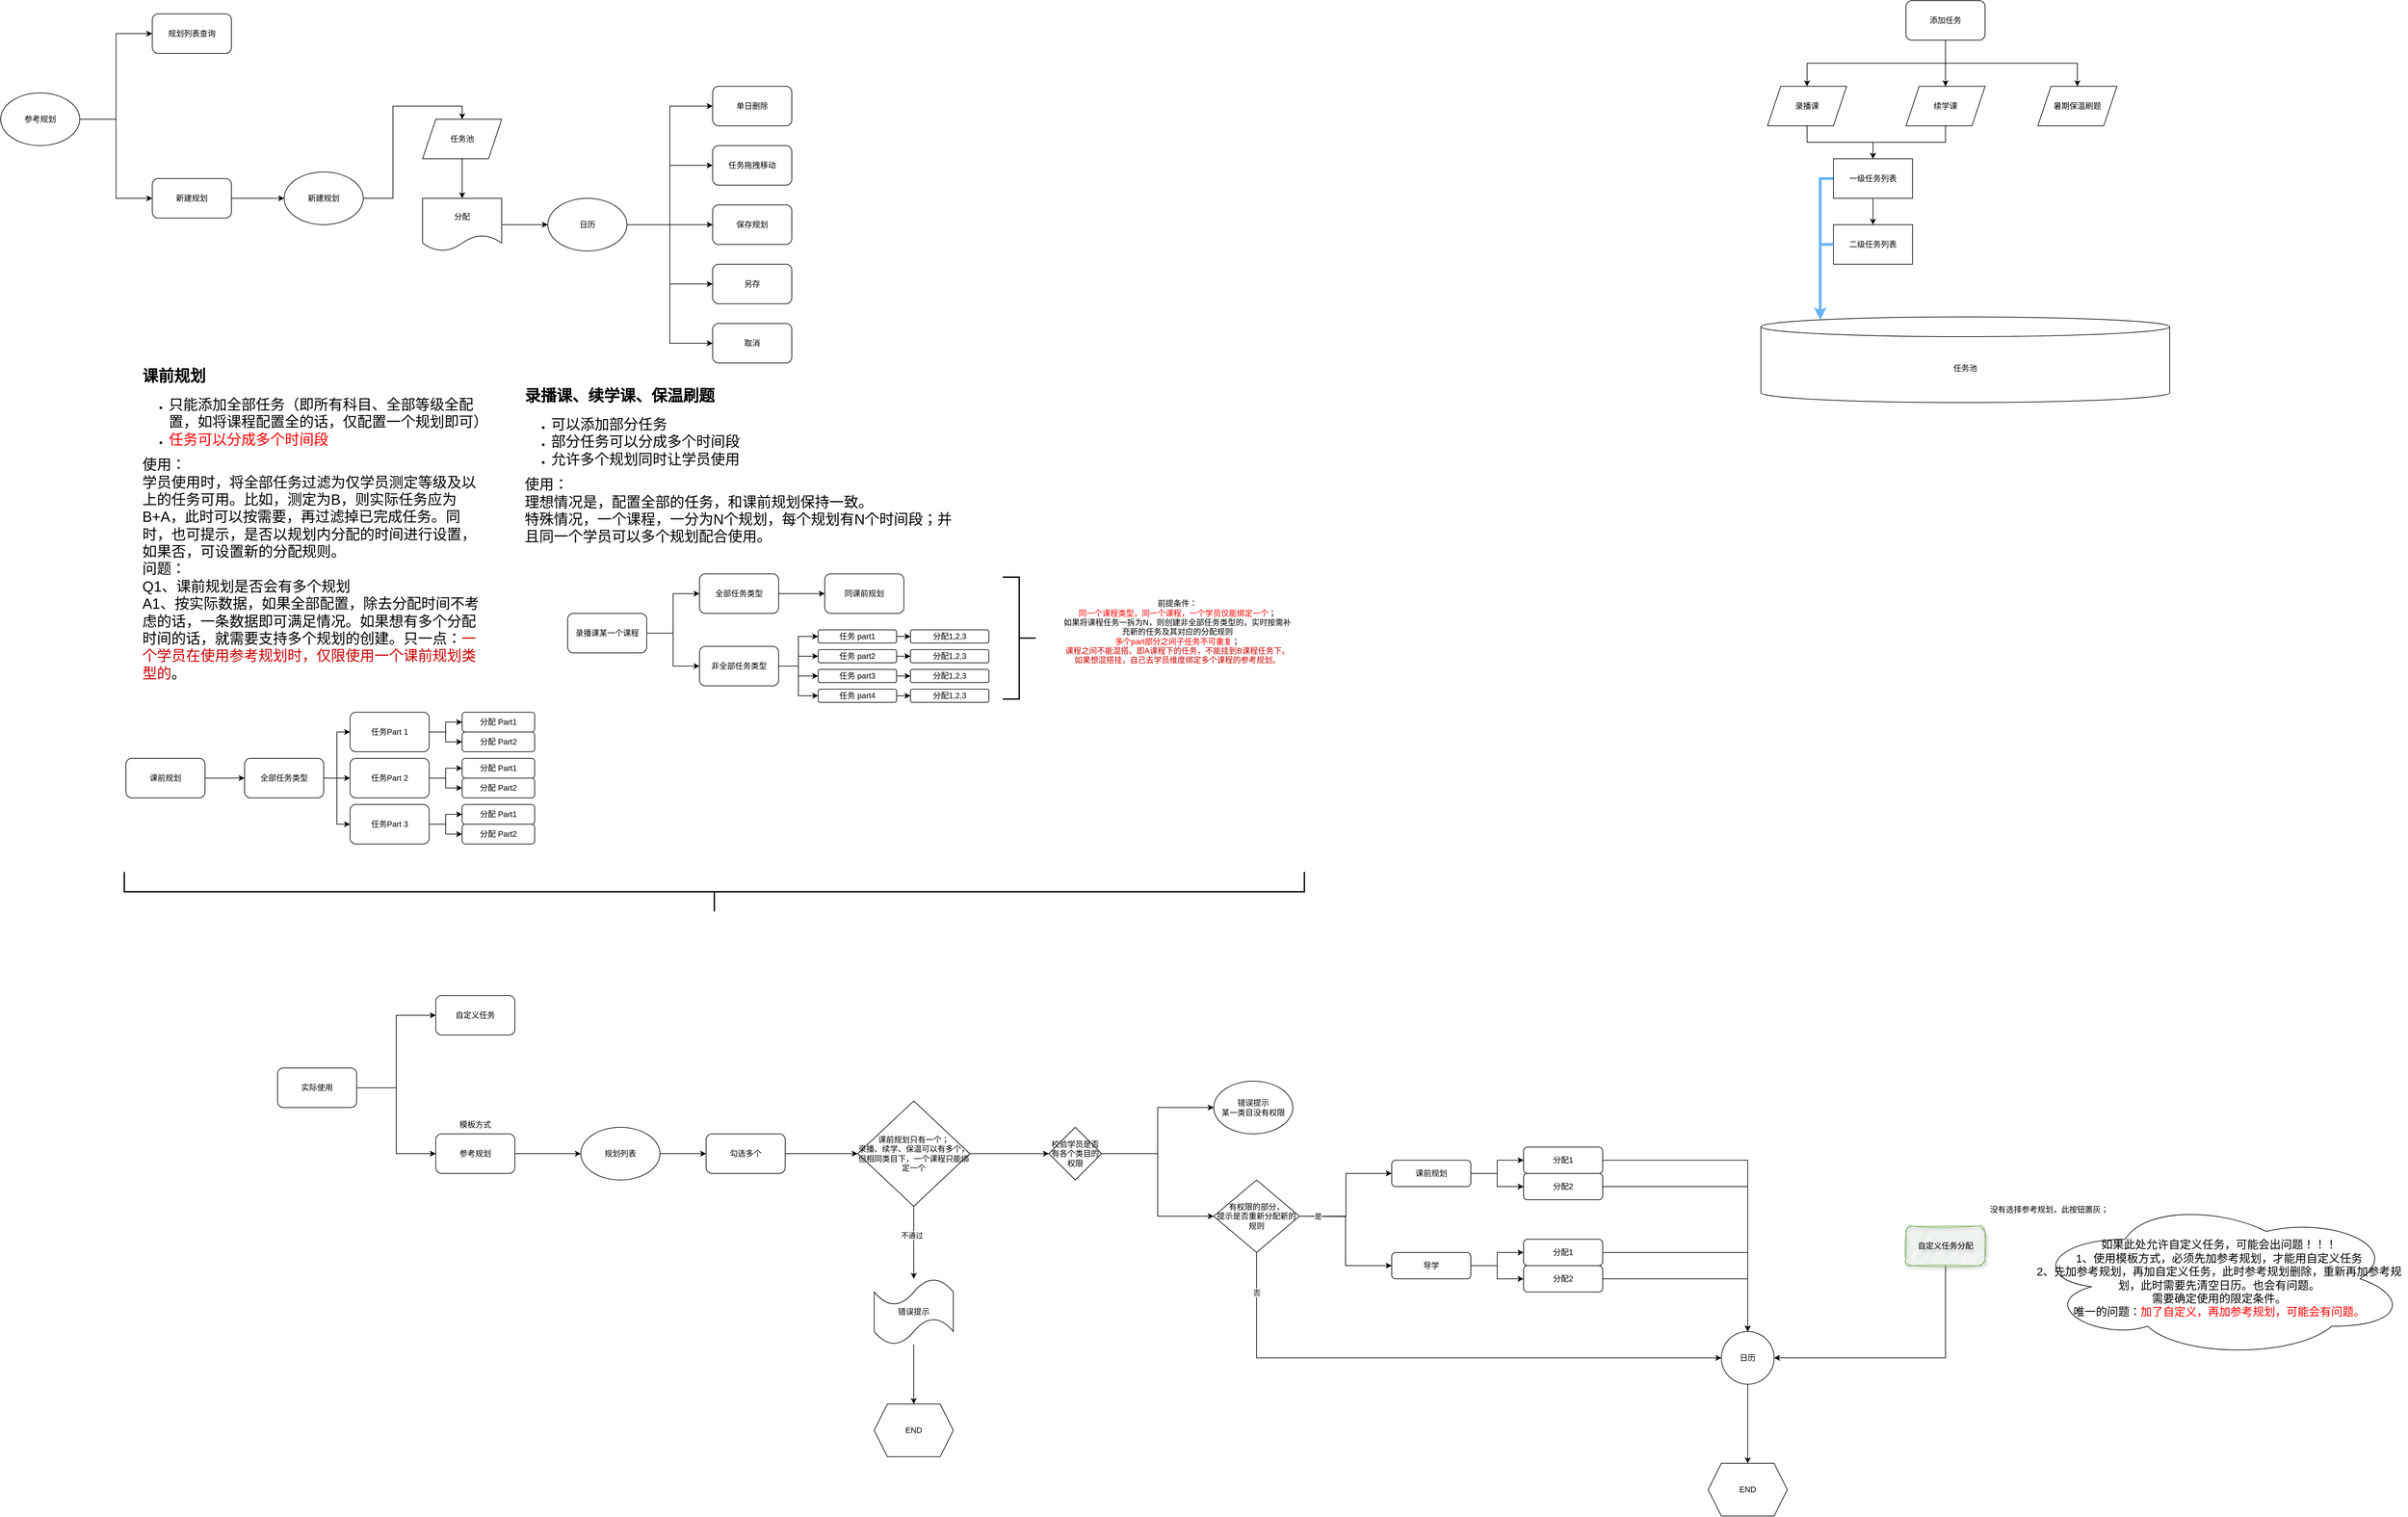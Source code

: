 <mxfile version="24.0.4" type="github">
  <diagram name="第 1 页" id="9BZdloZdPXbtKQPZ9AlU">
    <mxGraphModel dx="2261" dy="677" grid="1" gridSize="10" guides="1" tooltips="1" connect="1" arrows="1" fold="1" page="1" pageScale="1" pageWidth="827" pageHeight="1169" math="0" shadow="0">
      <root>
        <mxCell id="0" />
        <mxCell id="1" parent="0" />
        <mxCell id="iIJYMMnLSl6CzRDzTWIC-24" style="edgeStyle=orthogonalEdgeStyle;rounded=0;orthogonalLoop=1;jettySize=auto;html=1;exitX=1;exitY=0.5;exitDx=0;exitDy=0;entryX=0;entryY=0.5;entryDx=0;entryDy=0;" parent="1" source="iIJYMMnLSl6CzRDzTWIC-2" target="iIJYMMnLSl6CzRDzTWIC-3" edge="1">
          <mxGeometry relative="1" as="geometry" />
        </mxCell>
        <mxCell id="iIJYMMnLSl6CzRDzTWIC-25" style="edgeStyle=orthogonalEdgeStyle;rounded=0;orthogonalLoop=1;jettySize=auto;html=1;exitX=1;exitY=0.5;exitDx=0;exitDy=0;entryX=0;entryY=0.5;entryDx=0;entryDy=0;" parent="1" source="iIJYMMnLSl6CzRDzTWIC-2" target="iIJYMMnLSl6CzRDzTWIC-4" edge="1">
          <mxGeometry relative="1" as="geometry" />
        </mxCell>
        <mxCell id="iIJYMMnLSl6CzRDzTWIC-2" value="参考规划" style="ellipse;whiteSpace=wrap;html=1;" parent="1" vertex="1">
          <mxGeometry x="-100" y="530" width="120" height="80" as="geometry" />
        </mxCell>
        <mxCell id="iIJYMMnLSl6CzRDzTWIC-3" value="规划列表查询" style="rounded=1;whiteSpace=wrap;html=1;" parent="1" vertex="1">
          <mxGeometry x="130" y="410" width="120" height="60" as="geometry" />
        </mxCell>
        <mxCell id="iIJYMMnLSl6CzRDzTWIC-6" style="edgeStyle=orthogonalEdgeStyle;rounded=0;orthogonalLoop=1;jettySize=auto;html=1;exitX=1;exitY=0.5;exitDx=0;exitDy=0;" parent="1" source="iIJYMMnLSl6CzRDzTWIC-4" target="iIJYMMnLSl6CzRDzTWIC-5" edge="1">
          <mxGeometry relative="1" as="geometry" />
        </mxCell>
        <mxCell id="iIJYMMnLSl6CzRDzTWIC-4" value="新建规划" style="rounded=1;whiteSpace=wrap;html=1;" parent="1" vertex="1">
          <mxGeometry x="130" y="660" width="120" height="60" as="geometry" />
        </mxCell>
        <mxCell id="iIJYMMnLSl6CzRDzTWIC-10" style="edgeStyle=orthogonalEdgeStyle;rounded=0;orthogonalLoop=1;jettySize=auto;html=1;exitX=1;exitY=0.5;exitDx=0;exitDy=0;entryX=0.5;entryY=0;entryDx=0;entryDy=0;" parent="1" source="iIJYMMnLSl6CzRDzTWIC-5" target="iIJYMMnLSl6CzRDzTWIC-8" edge="1">
          <mxGeometry relative="1" as="geometry" />
        </mxCell>
        <mxCell id="iIJYMMnLSl6CzRDzTWIC-5" value="新建规划" style="ellipse;whiteSpace=wrap;html=1;" parent="1" vertex="1">
          <mxGeometry x="330" y="650" width="120" height="80" as="geometry" />
        </mxCell>
        <mxCell id="iIJYMMnLSl6CzRDzTWIC-11" style="edgeStyle=orthogonalEdgeStyle;rounded=0;orthogonalLoop=1;jettySize=auto;html=1;exitX=0.5;exitY=1;exitDx=0;exitDy=0;entryX=0.5;entryY=0;entryDx=0;entryDy=0;" parent="1" source="iIJYMMnLSl6CzRDzTWIC-8" target="iIJYMMnLSl6CzRDzTWIC-9" edge="1">
          <mxGeometry relative="1" as="geometry" />
        </mxCell>
        <mxCell id="iIJYMMnLSl6CzRDzTWIC-8" value="任务池" style="shape=parallelogram;perimeter=parallelogramPerimeter;whiteSpace=wrap;html=1;fixedSize=1;" parent="1" vertex="1">
          <mxGeometry x="540" y="570" width="120" height="60" as="geometry" />
        </mxCell>
        <mxCell id="iIJYMMnLSl6CzRDzTWIC-13" style="edgeStyle=orthogonalEdgeStyle;rounded=0;orthogonalLoop=1;jettySize=auto;html=1;exitX=1;exitY=0.5;exitDx=0;exitDy=0;entryX=0;entryY=0.5;entryDx=0;entryDy=0;" parent="1" source="iIJYMMnLSl6CzRDzTWIC-9" target="iIJYMMnLSl6CzRDzTWIC-12" edge="1">
          <mxGeometry relative="1" as="geometry" />
        </mxCell>
        <mxCell id="iIJYMMnLSl6CzRDzTWIC-9" value="分配" style="shape=document;whiteSpace=wrap;html=1;boundedLbl=1;" parent="1" vertex="1">
          <mxGeometry x="540" y="690" width="120" height="80" as="geometry" />
        </mxCell>
        <mxCell id="iIJYMMnLSl6CzRDzTWIC-16" style="edgeStyle=orthogonalEdgeStyle;rounded=0;orthogonalLoop=1;jettySize=auto;html=1;exitX=1;exitY=0.5;exitDx=0;exitDy=0;entryX=0;entryY=0.5;entryDx=0;entryDy=0;" parent="1" source="iIJYMMnLSl6CzRDzTWIC-12" target="iIJYMMnLSl6CzRDzTWIC-14" edge="1">
          <mxGeometry relative="1" as="geometry" />
        </mxCell>
        <mxCell id="iIJYMMnLSl6CzRDzTWIC-17" style="edgeStyle=orthogonalEdgeStyle;rounded=0;orthogonalLoop=1;jettySize=auto;html=1;exitX=1;exitY=0.5;exitDx=0;exitDy=0;entryX=0;entryY=0.5;entryDx=0;entryDy=0;" parent="1" source="iIJYMMnLSl6CzRDzTWIC-12" target="iIJYMMnLSl6CzRDzTWIC-15" edge="1">
          <mxGeometry relative="1" as="geometry" />
        </mxCell>
        <mxCell id="iIJYMMnLSl6CzRDzTWIC-21" style="edgeStyle=orthogonalEdgeStyle;rounded=0;orthogonalLoop=1;jettySize=auto;html=1;exitX=1;exitY=0.5;exitDx=0;exitDy=0;entryX=0;entryY=0.5;entryDx=0;entryDy=0;" parent="1" source="iIJYMMnLSl6CzRDzTWIC-12" target="iIJYMMnLSl6CzRDzTWIC-18" edge="1">
          <mxGeometry relative="1" as="geometry" />
        </mxCell>
        <mxCell id="iIJYMMnLSl6CzRDzTWIC-22" style="edgeStyle=orthogonalEdgeStyle;rounded=0;orthogonalLoop=1;jettySize=auto;html=1;exitX=1;exitY=0.5;exitDx=0;exitDy=0;entryX=0;entryY=0.5;entryDx=0;entryDy=0;" parent="1" source="iIJYMMnLSl6CzRDzTWIC-12" target="iIJYMMnLSl6CzRDzTWIC-19" edge="1">
          <mxGeometry relative="1" as="geometry" />
        </mxCell>
        <mxCell id="iIJYMMnLSl6CzRDzTWIC-23" style="edgeStyle=orthogonalEdgeStyle;rounded=0;orthogonalLoop=1;jettySize=auto;html=1;exitX=1;exitY=0.5;exitDx=0;exitDy=0;entryX=0;entryY=0.5;entryDx=0;entryDy=0;" parent="1" source="iIJYMMnLSl6CzRDzTWIC-12" target="iIJYMMnLSl6CzRDzTWIC-20" edge="1">
          <mxGeometry relative="1" as="geometry" />
        </mxCell>
        <mxCell id="iIJYMMnLSl6CzRDzTWIC-12" value="日历" style="ellipse;whiteSpace=wrap;html=1;" parent="1" vertex="1">
          <mxGeometry x="730" y="690" width="120" height="80" as="geometry" />
        </mxCell>
        <mxCell id="iIJYMMnLSl6CzRDzTWIC-14" value="单日删除" style="rounded=1;whiteSpace=wrap;html=1;" parent="1" vertex="1">
          <mxGeometry x="980" y="520" width="120" height="60" as="geometry" />
        </mxCell>
        <mxCell id="iIJYMMnLSl6CzRDzTWIC-15" value="任务拖拽移动" style="rounded=1;whiteSpace=wrap;html=1;" parent="1" vertex="1">
          <mxGeometry x="980" y="610" width="120" height="60" as="geometry" />
        </mxCell>
        <mxCell id="iIJYMMnLSl6CzRDzTWIC-18" value="保存规划" style="rounded=1;whiteSpace=wrap;html=1;" parent="1" vertex="1">
          <mxGeometry x="980" y="700" width="120" height="60" as="geometry" />
        </mxCell>
        <mxCell id="iIJYMMnLSl6CzRDzTWIC-19" value="另存" style="rounded=1;whiteSpace=wrap;html=1;" parent="1" vertex="1">
          <mxGeometry x="980" y="790" width="120" height="60" as="geometry" />
        </mxCell>
        <mxCell id="iIJYMMnLSl6CzRDzTWIC-20" value="取消" style="rounded=1;whiteSpace=wrap;html=1;" parent="1" vertex="1">
          <mxGeometry x="980" y="880" width="120" height="60" as="geometry" />
        </mxCell>
        <mxCell id="iIJYMMnLSl6CzRDzTWIC-28" value="&lt;h1&gt;课前规划&lt;/h1&gt;&lt;ul&gt;&lt;li&gt;&lt;span style=&quot;font-size: 22px; background-color: initial;&quot;&gt;只能添加全部任务（即所有科目、全部等级全配置，如将课程配置全的话，仅配置一个规划即可）&lt;/span&gt;&lt;/li&gt;&lt;li&gt;&lt;span style=&quot;font-size: 22px; background-color: initial;&quot;&gt;&lt;font color=&quot;#ff0000&quot;&gt;任务可以分成多个时间段&lt;/font&gt;&lt;/span&gt;&lt;/li&gt;&lt;/ul&gt;&lt;div&gt;&lt;span style=&quot;font-size: 22px;&quot;&gt;使用：&lt;/span&gt;&lt;/div&gt;&lt;div&gt;&lt;span style=&quot;font-size: 22px;&quot;&gt;学员使用时，将全部任务过滤为仅学员测定等级及以上的任务可用。比如，测定为B，则实际任务应为B+A，此时可以按需要，再过滤掉已完成任务。同时，也可提示，是否以规划内分配的时间进行设置，如果否，可设置新的分配规则。&lt;/span&gt;&lt;/div&gt;&lt;div&gt;&lt;span style=&quot;font-size: 22px;&quot;&gt;问题：&lt;/span&gt;&lt;/div&gt;&lt;div&gt;&lt;span style=&quot;font-size: 22px;&quot;&gt;Q1、课前规划是否会有多个规划&lt;/span&gt;&lt;/div&gt;&lt;div&gt;&lt;span style=&quot;font-size: 22px;&quot;&gt;A1、按实际数据，如果全部配置，除去分配时间不考虑的话，一条数据即可满足情况。如果想有多个分配时间的话，就需要支持多个规划的创建。只一点：&lt;font color=&quot;#cc0000&quot;&gt;一个学员在使用参考规划时，仅限使用一个课前规划类型的&lt;/font&gt;。&lt;/span&gt;&lt;/div&gt;&lt;div&gt;&lt;span style=&quot;font-size: 22px;&quot;&gt;&lt;span style=&quot;white-space: pre;&quot;&gt;&#x9;&lt;/span&gt;&lt;br&gt;&lt;/span&gt;&lt;/div&gt;" style="text;html=1;spacing=5;spacingTop=-20;whiteSpace=wrap;overflow=hidden;rounded=0;" parent="1" vertex="1">
          <mxGeometry x="110" y="940" width="530" height="510" as="geometry" />
        </mxCell>
        <mxCell id="iIJYMMnLSl6CzRDzTWIC-30" value="&lt;h1&gt;录播课、续学课、保温刷题&lt;/h1&gt;&lt;ul&gt;&lt;li&gt;&lt;span style=&quot;font-size: 22px;&quot;&gt;可以添加部分任务&lt;/span&gt;&lt;/li&gt;&lt;li&gt;&lt;span style=&quot;font-size: 22px;&quot;&gt;部分任务可以分成多个时间段&lt;/span&gt;&lt;/li&gt;&lt;li&gt;&lt;span style=&quot;font-size: 22px;&quot;&gt;允许多个规划同时让学员使用&lt;/span&gt;&lt;/li&gt;&lt;/ul&gt;&lt;div&gt;&lt;span style=&quot;font-size: 22px;&quot;&gt;使用：&lt;/span&gt;&lt;/div&gt;&lt;div&gt;&lt;span style=&quot;font-size: 22px;&quot;&gt;理想情况是，配置全部的任务，和课前规划保持一致。&lt;/span&gt;&lt;/div&gt;&lt;div&gt;&lt;span style=&quot;font-size: 22px;&quot;&gt;特殊情况，一个课程，一分为N个规划，每个规划有N个时间段；并且同一个学员可以多个规划配合使用。&lt;/span&gt;&lt;/div&gt;" style="text;html=1;spacing=5;spacingTop=-20;whiteSpace=wrap;overflow=hidden;rounded=0;" parent="1" vertex="1">
          <mxGeometry x="690" y="970" width="660" height="250" as="geometry" />
        </mxCell>
        <mxCell id="iIJYMMnLSl6CzRDzTWIC-33" style="edgeStyle=orthogonalEdgeStyle;rounded=0;orthogonalLoop=1;jettySize=auto;html=1;exitX=1;exitY=0.5;exitDx=0;exitDy=0;entryX=0;entryY=0.5;entryDx=0;entryDy=0;" parent="1" source="iIJYMMnLSl6CzRDzTWIC-31" target="iIJYMMnLSl6CzRDzTWIC-32" edge="1">
          <mxGeometry relative="1" as="geometry" />
        </mxCell>
        <mxCell id="iIJYMMnLSl6CzRDzTWIC-35" style="edgeStyle=orthogonalEdgeStyle;rounded=0;orthogonalLoop=1;jettySize=auto;html=1;exitX=1;exitY=0.5;exitDx=0;exitDy=0;entryX=0;entryY=0.5;entryDx=0;entryDy=0;" parent="1" source="iIJYMMnLSl6CzRDzTWIC-31" target="iIJYMMnLSl6CzRDzTWIC-34" edge="1">
          <mxGeometry relative="1" as="geometry" />
        </mxCell>
        <mxCell id="iIJYMMnLSl6CzRDzTWIC-31" value="录播课某一个课程" style="rounded=1;whiteSpace=wrap;html=1;" parent="1" vertex="1">
          <mxGeometry x="760" y="1320" width="120" height="60" as="geometry" />
        </mxCell>
        <mxCell id="iIJYMMnLSl6CzRDzTWIC-37" style="edgeStyle=orthogonalEdgeStyle;rounded=0;orthogonalLoop=1;jettySize=auto;html=1;exitX=1;exitY=0.5;exitDx=0;exitDy=0;" parent="1" source="iIJYMMnLSl6CzRDzTWIC-32" target="iIJYMMnLSl6CzRDzTWIC-36" edge="1">
          <mxGeometry relative="1" as="geometry" />
        </mxCell>
        <mxCell id="iIJYMMnLSl6CzRDzTWIC-32" value="全部任务类型" style="rounded=1;whiteSpace=wrap;html=1;" parent="1" vertex="1">
          <mxGeometry x="960" y="1260" width="120" height="60" as="geometry" />
        </mxCell>
        <mxCell id="iIJYMMnLSl6CzRDzTWIC-42" style="edgeStyle=orthogonalEdgeStyle;rounded=0;orthogonalLoop=1;jettySize=auto;html=1;exitX=1;exitY=0.5;exitDx=0;exitDy=0;entryX=0;entryY=0.5;entryDx=0;entryDy=0;" parent="1" source="iIJYMMnLSl6CzRDzTWIC-34" target="iIJYMMnLSl6CzRDzTWIC-38" edge="1">
          <mxGeometry relative="1" as="geometry" />
        </mxCell>
        <mxCell id="iIJYMMnLSl6CzRDzTWIC-43" style="edgeStyle=orthogonalEdgeStyle;rounded=0;orthogonalLoop=1;jettySize=auto;html=1;exitX=1;exitY=0.5;exitDx=0;exitDy=0;entryX=0;entryY=0.5;entryDx=0;entryDy=0;" parent="1" source="iIJYMMnLSl6CzRDzTWIC-34" target="iIJYMMnLSl6CzRDzTWIC-39" edge="1">
          <mxGeometry relative="1" as="geometry" />
        </mxCell>
        <mxCell id="iIJYMMnLSl6CzRDzTWIC-44" style="edgeStyle=orthogonalEdgeStyle;rounded=0;orthogonalLoop=1;jettySize=auto;html=1;exitX=1;exitY=0.5;exitDx=0;exitDy=0;entryX=0;entryY=0.5;entryDx=0;entryDy=0;" parent="1" source="iIJYMMnLSl6CzRDzTWIC-34" target="iIJYMMnLSl6CzRDzTWIC-40" edge="1">
          <mxGeometry relative="1" as="geometry" />
        </mxCell>
        <mxCell id="iIJYMMnLSl6CzRDzTWIC-45" style="edgeStyle=orthogonalEdgeStyle;rounded=0;orthogonalLoop=1;jettySize=auto;html=1;exitX=1;exitY=0.5;exitDx=0;exitDy=0;entryX=0;entryY=0.5;entryDx=0;entryDy=0;" parent="1" source="iIJYMMnLSl6CzRDzTWIC-34" target="iIJYMMnLSl6CzRDzTWIC-41" edge="1">
          <mxGeometry relative="1" as="geometry" />
        </mxCell>
        <mxCell id="iIJYMMnLSl6CzRDzTWIC-34" value="非全部任务类型" style="rounded=1;whiteSpace=wrap;html=1;" parent="1" vertex="1">
          <mxGeometry x="960" y="1370" width="120" height="60" as="geometry" />
        </mxCell>
        <mxCell id="iIJYMMnLSl6CzRDzTWIC-36" value="同课前规划" style="rounded=1;whiteSpace=wrap;html=1;" parent="1" vertex="1">
          <mxGeometry x="1150" y="1260" width="120" height="60" as="geometry" />
        </mxCell>
        <mxCell id="iIJYMMnLSl6CzRDzTWIC-81" style="edgeStyle=orthogonalEdgeStyle;rounded=0;orthogonalLoop=1;jettySize=auto;html=1;exitX=1;exitY=0.5;exitDx=0;exitDy=0;entryX=0;entryY=0.5;entryDx=0;entryDy=0;" parent="1" source="iIJYMMnLSl6CzRDzTWIC-38" target="iIJYMMnLSl6CzRDzTWIC-77" edge="1">
          <mxGeometry relative="1" as="geometry" />
        </mxCell>
        <mxCell id="iIJYMMnLSl6CzRDzTWIC-38" value="任务 part1" style="rounded=1;whiteSpace=wrap;html=1;" parent="1" vertex="1">
          <mxGeometry x="1140" y="1345" width="119" height="20" as="geometry" />
        </mxCell>
        <mxCell id="iIJYMMnLSl6CzRDzTWIC-82" style="edgeStyle=orthogonalEdgeStyle;rounded=0;orthogonalLoop=1;jettySize=auto;html=1;exitX=1;exitY=0.5;exitDx=0;exitDy=0;entryX=0;entryY=0.5;entryDx=0;entryDy=0;" parent="1" source="iIJYMMnLSl6CzRDzTWIC-39" target="iIJYMMnLSl6CzRDzTWIC-78" edge="1">
          <mxGeometry relative="1" as="geometry" />
        </mxCell>
        <mxCell id="iIJYMMnLSl6CzRDzTWIC-39" value="任务 part2" style="rounded=1;whiteSpace=wrap;html=1;" parent="1" vertex="1">
          <mxGeometry x="1140" y="1375" width="119" height="20" as="geometry" />
        </mxCell>
        <mxCell id="iIJYMMnLSl6CzRDzTWIC-83" style="edgeStyle=orthogonalEdgeStyle;rounded=0;orthogonalLoop=1;jettySize=auto;html=1;exitX=1;exitY=0.5;exitDx=0;exitDy=0;entryX=0;entryY=0.5;entryDx=0;entryDy=0;" parent="1" source="iIJYMMnLSl6CzRDzTWIC-40" target="iIJYMMnLSl6CzRDzTWIC-79" edge="1">
          <mxGeometry relative="1" as="geometry" />
        </mxCell>
        <mxCell id="iIJYMMnLSl6CzRDzTWIC-40" value="任务 part3" style="rounded=1;whiteSpace=wrap;html=1;" parent="1" vertex="1">
          <mxGeometry x="1140" y="1405" width="119" height="20" as="geometry" />
        </mxCell>
        <mxCell id="iIJYMMnLSl6CzRDzTWIC-84" style="edgeStyle=orthogonalEdgeStyle;rounded=0;orthogonalLoop=1;jettySize=auto;html=1;exitX=1;exitY=0.5;exitDx=0;exitDy=0;entryX=0;entryY=0.5;entryDx=0;entryDy=0;" parent="1" source="iIJYMMnLSl6CzRDzTWIC-41" target="iIJYMMnLSl6CzRDzTWIC-80" edge="1">
          <mxGeometry relative="1" as="geometry" />
        </mxCell>
        <mxCell id="iIJYMMnLSl6CzRDzTWIC-41" value="任务 part4" style="rounded=1;whiteSpace=wrap;html=1;" parent="1" vertex="1">
          <mxGeometry x="1140" y="1435" width="119" height="20" as="geometry" />
        </mxCell>
        <mxCell id="iIJYMMnLSl6CzRDzTWIC-46" value="" style="strokeWidth=2;html=1;shape=mxgraph.flowchart.annotation_2;align=left;labelPosition=right;pointerEvents=1;rotation=-180;" parent="1" vertex="1">
          <mxGeometry x="1420" y="1265" width="50" height="185" as="geometry" />
        </mxCell>
        <mxCell id="iIJYMMnLSl6CzRDzTWIC-47" value="前提条件：&lt;div&gt;&lt;font color=&quot;#ff0000&quot;&gt;同一个课程类型，同一个课程，一个学员仅能绑定一个&lt;/font&gt;；&lt;/div&gt;&lt;div&gt;如果将课程任务一拆为N，则创建非全部任务类型的，实时按需补充新的任务及其对应的分配规则&lt;/div&gt;&lt;div&gt;&lt;font color=&quot;#ff0000&quot;&gt;多个part部分之间子任务不可重复&lt;/font&gt;；&lt;/div&gt;&lt;div&gt;&lt;font color=&quot;#cc0000&quot;&gt;课程之间不能混搭。即A课程下的任务，不能挂到B课程任务下。如果想混搭挂，自己去学员维度绑定多个课程的参考规划。&lt;/font&gt;&lt;/div&gt;" style="text;html=1;align=center;verticalAlign=middle;whiteSpace=wrap;rounded=0;" parent="1" vertex="1">
          <mxGeometry x="1510" y="1290" width="350" height="115" as="geometry" />
        </mxCell>
        <mxCell id="iIJYMMnLSl6CzRDzTWIC-52" style="edgeStyle=orthogonalEdgeStyle;rounded=0;orthogonalLoop=1;jettySize=auto;html=1;exitX=1;exitY=0.5;exitDx=0;exitDy=0;entryX=0;entryY=0.5;entryDx=0;entryDy=0;" parent="1" source="iIJYMMnLSl6CzRDzTWIC-48" target="iIJYMMnLSl6CzRDzTWIC-49" edge="1">
          <mxGeometry relative="1" as="geometry" />
        </mxCell>
        <mxCell id="iIJYMMnLSl6CzRDzTWIC-48" value="课前规划" style="rounded=1;whiteSpace=wrap;html=1;" parent="1" vertex="1">
          <mxGeometry x="90" y="1540" width="120" height="60" as="geometry" />
        </mxCell>
        <mxCell id="iIJYMMnLSl6CzRDzTWIC-57" style="edgeStyle=orthogonalEdgeStyle;rounded=0;orthogonalLoop=1;jettySize=auto;html=1;exitX=1;exitY=0.5;exitDx=0;exitDy=0;entryX=0;entryY=0.5;entryDx=0;entryDy=0;" parent="1" source="iIJYMMnLSl6CzRDzTWIC-49" target="iIJYMMnLSl6CzRDzTWIC-54" edge="1">
          <mxGeometry relative="1" as="geometry" />
        </mxCell>
        <mxCell id="iIJYMMnLSl6CzRDzTWIC-58" style="edgeStyle=orthogonalEdgeStyle;rounded=0;orthogonalLoop=1;jettySize=auto;html=1;exitX=1;exitY=0.5;exitDx=0;exitDy=0;entryX=0;entryY=0.5;entryDx=0;entryDy=0;" parent="1" source="iIJYMMnLSl6CzRDzTWIC-49" target="iIJYMMnLSl6CzRDzTWIC-55" edge="1">
          <mxGeometry relative="1" as="geometry" />
        </mxCell>
        <mxCell id="iIJYMMnLSl6CzRDzTWIC-60" style="edgeStyle=orthogonalEdgeStyle;rounded=0;orthogonalLoop=1;jettySize=auto;html=1;exitX=1;exitY=0.5;exitDx=0;exitDy=0;entryX=0;entryY=0.5;entryDx=0;entryDy=0;" parent="1" source="iIJYMMnLSl6CzRDzTWIC-49" target="iIJYMMnLSl6CzRDzTWIC-56" edge="1">
          <mxGeometry relative="1" as="geometry" />
        </mxCell>
        <mxCell id="iIJYMMnLSl6CzRDzTWIC-49" value="全部任务类型" style="rounded=1;whiteSpace=wrap;html=1;" parent="1" vertex="1">
          <mxGeometry x="270" y="1540" width="120" height="60" as="geometry" />
        </mxCell>
        <mxCell id="iIJYMMnLSl6CzRDzTWIC-64" style="edgeStyle=orthogonalEdgeStyle;rounded=0;orthogonalLoop=1;jettySize=auto;html=1;exitX=1;exitY=0.5;exitDx=0;exitDy=0;entryX=0;entryY=0.5;entryDx=0;entryDy=0;" parent="1" source="iIJYMMnLSl6CzRDzTWIC-54" target="iIJYMMnLSl6CzRDzTWIC-61" edge="1">
          <mxGeometry relative="1" as="geometry" />
        </mxCell>
        <mxCell id="iIJYMMnLSl6CzRDzTWIC-65" style="edgeStyle=orthogonalEdgeStyle;rounded=0;orthogonalLoop=1;jettySize=auto;html=1;exitX=1;exitY=0.5;exitDx=0;exitDy=0;entryX=0;entryY=0.5;entryDx=0;entryDy=0;" parent="1" source="iIJYMMnLSl6CzRDzTWIC-54" target="iIJYMMnLSl6CzRDzTWIC-62" edge="1">
          <mxGeometry relative="1" as="geometry" />
        </mxCell>
        <mxCell id="iIJYMMnLSl6CzRDzTWIC-54" value="任务Part 1" style="rounded=1;whiteSpace=wrap;html=1;" parent="1" vertex="1">
          <mxGeometry x="430" y="1470" width="120" height="60" as="geometry" />
        </mxCell>
        <mxCell id="iIJYMMnLSl6CzRDzTWIC-72" style="edgeStyle=orthogonalEdgeStyle;rounded=0;orthogonalLoop=1;jettySize=auto;html=1;exitX=1;exitY=0.5;exitDx=0;exitDy=0;entryX=0;entryY=0.5;entryDx=0;entryDy=0;" parent="1" source="iIJYMMnLSl6CzRDzTWIC-55" target="iIJYMMnLSl6CzRDzTWIC-68" edge="1">
          <mxGeometry relative="1" as="geometry" />
        </mxCell>
        <mxCell id="iIJYMMnLSl6CzRDzTWIC-73" style="edgeStyle=orthogonalEdgeStyle;rounded=0;orthogonalLoop=1;jettySize=auto;html=1;exitX=1;exitY=0.5;exitDx=0;exitDy=0;entryX=0;entryY=0.5;entryDx=0;entryDy=0;" parent="1" source="iIJYMMnLSl6CzRDzTWIC-55" target="iIJYMMnLSl6CzRDzTWIC-69" edge="1">
          <mxGeometry relative="1" as="geometry" />
        </mxCell>
        <mxCell id="iIJYMMnLSl6CzRDzTWIC-55" value="任务&lt;span style=&quot;color: rgba(0, 0, 0, 0); font-family: monospace; font-size: 0px; text-align: start; white-space: nowrap;&quot;&gt;%3CmxGraphModel%3E%3Croot%3E%3CmxCell%20id%3D%220%22%2F%3E%3CmxCell%20id%3D%221%22%20parent%3D%220%22%2F%3E%3CmxCell%20id%3D%222%22%20value%3D%22%E4%BB%BB%E5%8A%A1Part%201%22%20style%3D%22rounded%3D1%3BwhiteSpace%3Dwrap%3Bhtml%3D1%3B%22%20vertex%3D%221%22%20parent%3D%221%22%3E%3CmxGeometry%20x%3D%22430%22%20y%3D%221480%22%20width%3D%22120%22%20height%3D%2260%22%20as%3D%22geometry%22%2F%3E%3C%2FmxCell%3E%3C%2Froot%3E%3C%2FmxGraphModel%3E&lt;/span&gt;&lt;span style=&quot;color: rgba(0, 0, 0, 0); font-family: monospace; font-size: 0px; text-align: start; white-space: nowrap;&quot;&gt;%3CmxGraphModel%3E%3Croot%3E%3CmxCell%20id%3D%220%22%2F%3E%3CmxCell%20id%3D%221%22%20parent%3D%220%22%2F%3E%3CmxCell%20id%3D%222%22%20value%3D%22%E4%BB%BB%E5%8A%A1Part%201%22%20style%3D%22rounded%3D1%3BwhiteSpace%3Dwrap%3Bhtml%3D1%3B%22%20vertex%3D%221%22%20parent%3D%221%22%3E%3CmxGeometry%20x%3D%22430%22%20y%3D%221480%22%20width%3D%22120%22%20height%3D%2260%22%20as%3D%22geometry%22%2F%3E%3C%2FmxCell%3E%3C%2Froot%3E%3C%2FmxGraphModel%3E&lt;/span&gt;Part 2" style="rounded=1;whiteSpace=wrap;html=1;" parent="1" vertex="1">
          <mxGeometry x="430" y="1540" width="120" height="60" as="geometry" />
        </mxCell>
        <mxCell id="iIJYMMnLSl6CzRDzTWIC-75" style="edgeStyle=orthogonalEdgeStyle;rounded=0;orthogonalLoop=1;jettySize=auto;html=1;exitX=1;exitY=0.5;exitDx=0;exitDy=0;" parent="1" source="iIJYMMnLSl6CzRDzTWIC-56" target="iIJYMMnLSl6CzRDzTWIC-70" edge="1">
          <mxGeometry relative="1" as="geometry" />
        </mxCell>
        <mxCell id="iIJYMMnLSl6CzRDzTWIC-76" style="edgeStyle=orthogonalEdgeStyle;rounded=0;orthogonalLoop=1;jettySize=auto;html=1;exitX=1;exitY=0.5;exitDx=0;exitDy=0;" parent="1" source="iIJYMMnLSl6CzRDzTWIC-56" target="iIJYMMnLSl6CzRDzTWIC-71" edge="1">
          <mxGeometry relative="1" as="geometry" />
        </mxCell>
        <mxCell id="iIJYMMnLSl6CzRDzTWIC-56" value="任务&lt;span style=&quot;color: rgba(0, 0, 0, 0); font-family: monospace; font-size: 0px; text-align: start; white-space: nowrap;&quot;&gt;%3CmxGraphModel%3E%3Croot%3E%3CmxCell%20id%3D%220%22%2F%3E%3CmxCell%20id%3D%221%22%20parent%3D%220%22%2F%3E%3CmxCell%20id%3D%222%22%20value%3D%22%E4%BB%BB%E5%8A%A1Part%201%22%20style%3D%22rounded%3D1%3BwhiteSpace%3Dwrap%3Bhtml%3D1%3B%22%20vertex%3D%221%22%20parent%3D%221%22%3E%3CmxGeometry%20x%3D%22430%22%20y%3D%221480%22%20width%3D%22120%22%20height%3D%2260%22%20as%3D%22geometry%22%2F%3E%3C%2FmxCell%3E%3C%2Froot%3E%3C%2FmxGraphModel%3E&lt;/span&gt;&lt;span style=&quot;color: rgba(0, 0, 0, 0); font-family: monospace; font-size: 0px; text-align: start; white-space: nowrap;&quot;&gt;%3CmxGraphModel%3E%3Croot%3E%3CmxCell%20id%3D%220%22%2F%3E%3CmxCell%20id%3D%221%22%20parent%3D%220%22%2F%3E%3CmxCell%20id%3D%222%22%20value%3D%22%E4%BB%BB%E5%8A%A1Part%201%22%20style%3D%22rounded%3D1%3BwhiteSpace%3Dwrap%3Bhtml%3D1%3B%22%20vertex%3D%221%22%20parent%3D%221%22%3E%3CmxGeometry%20x%3D%22430%22%20y%3D%221480%22%20width%3D%22120%22%20height%3D%2260%22%20as%3D%22geometry%22%2F%3E%3C%2FmxCell%3E%3C%2Froot%3E%3C%2FmxGraphModel%3E&lt;/span&gt;Part 3" style="rounded=1;whiteSpace=wrap;html=1;" parent="1" vertex="1">
          <mxGeometry x="430" y="1610" width="120" height="60" as="geometry" />
        </mxCell>
        <mxCell id="iIJYMMnLSl6CzRDzTWIC-61" value="分配 Part1" style="rounded=1;whiteSpace=wrap;html=1;" parent="1" vertex="1">
          <mxGeometry x="600" y="1470" width="110" height="30" as="geometry" />
        </mxCell>
        <mxCell id="iIJYMMnLSl6CzRDzTWIC-62" value="分配 Part2" style="rounded=1;whiteSpace=wrap;html=1;" parent="1" vertex="1">
          <mxGeometry x="600" y="1500" width="110" height="30" as="geometry" />
        </mxCell>
        <mxCell id="iIJYMMnLSl6CzRDzTWIC-68" value="分配 Part1" style="rounded=1;whiteSpace=wrap;html=1;" parent="1" vertex="1">
          <mxGeometry x="600" y="1540" width="110" height="30" as="geometry" />
        </mxCell>
        <mxCell id="iIJYMMnLSl6CzRDzTWIC-69" value="分配 Part2" style="rounded=1;whiteSpace=wrap;html=1;" parent="1" vertex="1">
          <mxGeometry x="600" y="1570" width="110" height="30" as="geometry" />
        </mxCell>
        <mxCell id="iIJYMMnLSl6CzRDzTWIC-70" value="分配 Part1" style="rounded=1;whiteSpace=wrap;html=1;" parent="1" vertex="1">
          <mxGeometry x="600" y="1610" width="110" height="30" as="geometry" />
        </mxCell>
        <mxCell id="iIJYMMnLSl6CzRDzTWIC-71" value="分配 Part2" style="rounded=1;whiteSpace=wrap;html=1;" parent="1" vertex="1">
          <mxGeometry x="600" y="1640" width="110" height="30" as="geometry" />
        </mxCell>
        <mxCell id="iIJYMMnLSl6CzRDzTWIC-77" value="分配1,2,3" style="rounded=1;whiteSpace=wrap;html=1;" parent="1" vertex="1">
          <mxGeometry x="1280" y="1345" width="119" height="20" as="geometry" />
        </mxCell>
        <mxCell id="iIJYMMnLSl6CzRDzTWIC-78" value="分配1,2,3" style="rounded=1;whiteSpace=wrap;html=1;" parent="1" vertex="1">
          <mxGeometry x="1280" y="1375" width="119" height="20" as="geometry" />
        </mxCell>
        <mxCell id="iIJYMMnLSl6CzRDzTWIC-79" value="分配1,2,3" style="rounded=1;whiteSpace=wrap;html=1;" parent="1" vertex="1">
          <mxGeometry x="1280" y="1405" width="119" height="20" as="geometry" />
        </mxCell>
        <mxCell id="iIJYMMnLSl6CzRDzTWIC-80" value="分配1,2,3" style="rounded=1;whiteSpace=wrap;html=1;" parent="1" vertex="1">
          <mxGeometry x="1280" y="1435" width="119" height="20" as="geometry" />
        </mxCell>
        <mxCell id="iIJYMMnLSl6CzRDzTWIC-85" value="" style="strokeWidth=2;html=1;shape=mxgraph.flowchart.annotation_2;align=left;labelPosition=right;pointerEvents=1;rotation=-90;" parent="1" vertex="1">
          <mxGeometry x="952.5" y="847.5" width="60" height="1790" as="geometry" />
        </mxCell>
        <mxCell id="iIJYMMnLSl6CzRDzTWIC-91" style="edgeStyle=orthogonalEdgeStyle;rounded=0;orthogonalLoop=1;jettySize=auto;html=1;exitX=1;exitY=0.5;exitDx=0;exitDy=0;entryX=0;entryY=0.5;entryDx=0;entryDy=0;" parent="1" source="iIJYMMnLSl6CzRDzTWIC-88" target="iIJYMMnLSl6CzRDzTWIC-90" edge="1">
          <mxGeometry relative="1" as="geometry" />
        </mxCell>
        <mxCell id="iIJYMMnLSl6CzRDzTWIC-93" style="edgeStyle=orthogonalEdgeStyle;rounded=0;orthogonalLoop=1;jettySize=auto;html=1;exitX=1;exitY=0.5;exitDx=0;exitDy=0;entryX=0;entryY=0.5;entryDx=0;entryDy=0;" parent="1" source="iIJYMMnLSl6CzRDzTWIC-88" target="iIJYMMnLSl6CzRDzTWIC-92" edge="1">
          <mxGeometry relative="1" as="geometry" />
        </mxCell>
        <mxCell id="iIJYMMnLSl6CzRDzTWIC-88" value="实际使用" style="rounded=1;whiteSpace=wrap;html=1;" parent="1" vertex="1">
          <mxGeometry x="320" y="2010" width="120" height="60" as="geometry" />
        </mxCell>
        <mxCell id="iIJYMMnLSl6CzRDzTWIC-90" value="自定义任务" style="rounded=1;whiteSpace=wrap;html=1;" parent="1" vertex="1">
          <mxGeometry x="560" y="1900" width="120" height="60" as="geometry" />
        </mxCell>
        <mxCell id="iIJYMMnLSl6CzRDzTWIC-96" value="" style="edgeStyle=orthogonalEdgeStyle;rounded=0;orthogonalLoop=1;jettySize=auto;html=1;" parent="1" source="iIJYMMnLSl6CzRDzTWIC-92" target="iIJYMMnLSl6CzRDzTWIC-95" edge="1">
          <mxGeometry relative="1" as="geometry" />
        </mxCell>
        <mxCell id="iIJYMMnLSl6CzRDzTWIC-92" value="参考规划" style="rounded=1;whiteSpace=wrap;html=1;" parent="1" vertex="1">
          <mxGeometry x="560" y="2110" width="120" height="60" as="geometry" />
        </mxCell>
        <mxCell id="iIJYMMnLSl6CzRDzTWIC-99" style="edgeStyle=orthogonalEdgeStyle;rounded=0;orthogonalLoop=1;jettySize=auto;html=1;exitX=1;exitY=0.5;exitDx=0;exitDy=0;" parent="1" source="iIJYMMnLSl6CzRDzTWIC-95" target="iIJYMMnLSl6CzRDzTWIC-98" edge="1">
          <mxGeometry relative="1" as="geometry" />
        </mxCell>
        <mxCell id="iIJYMMnLSl6CzRDzTWIC-95" value="规划列表" style="ellipse;whiteSpace=wrap;html=1;" parent="1" vertex="1">
          <mxGeometry x="780" y="2100" width="120" height="80" as="geometry" />
        </mxCell>
        <mxCell id="iIJYMMnLSl6CzRDzTWIC-101" style="edgeStyle=orthogonalEdgeStyle;rounded=0;orthogonalLoop=1;jettySize=auto;html=1;exitX=1;exitY=0.5;exitDx=0;exitDy=0;entryX=0;entryY=0.5;entryDx=0;entryDy=0;" parent="1" source="iIJYMMnLSl6CzRDzTWIC-98" target="iIJYMMnLSl6CzRDzTWIC-100" edge="1">
          <mxGeometry relative="1" as="geometry" />
        </mxCell>
        <mxCell id="iIJYMMnLSl6CzRDzTWIC-98" value="勾选多个" style="rounded=1;whiteSpace=wrap;html=1;" parent="1" vertex="1">
          <mxGeometry x="970" y="2110" width="120" height="60" as="geometry" />
        </mxCell>
        <mxCell id="iIJYMMnLSl6CzRDzTWIC-103" value="" style="edgeStyle=orthogonalEdgeStyle;rounded=0;orthogonalLoop=1;jettySize=auto;html=1;" parent="1" source="iIJYMMnLSl6CzRDzTWIC-100" target="iIJYMMnLSl6CzRDzTWIC-102" edge="1">
          <mxGeometry relative="1" as="geometry" />
        </mxCell>
        <mxCell id="iIJYMMnLSl6CzRDzTWIC-104" value="不通过" style="edgeLabel;html=1;align=center;verticalAlign=middle;resizable=0;points=[];" parent="iIJYMMnLSl6CzRDzTWIC-103" vertex="1" connectable="0">
          <mxGeometry x="-0.213" y="-3" relative="1" as="geometry">
            <mxPoint as="offset" />
          </mxGeometry>
        </mxCell>
        <mxCell id="iIJYMMnLSl6CzRDzTWIC-109" style="edgeStyle=orthogonalEdgeStyle;rounded=0;orthogonalLoop=1;jettySize=auto;html=1;exitX=1;exitY=0.5;exitDx=0;exitDy=0;entryX=0;entryY=0.5;entryDx=0;entryDy=0;" parent="1" source="iIJYMMnLSl6CzRDzTWIC-100" target="iIJYMMnLSl6CzRDzTWIC-108" edge="1">
          <mxGeometry relative="1" as="geometry" />
        </mxCell>
        <mxCell id="iIJYMMnLSl6CzRDzTWIC-100" value="课前规划只有一个；&lt;div&gt;录播、续学、保温可以有多个，但相同类目下，一个课程只能绑定一个&lt;/div&gt;" style="rhombus;whiteSpace=wrap;html=1;" parent="1" vertex="1">
          <mxGeometry x="1200" y="2060" width="170" height="160" as="geometry" />
        </mxCell>
        <mxCell id="iIJYMMnLSl6CzRDzTWIC-113" value="" style="edgeStyle=orthogonalEdgeStyle;rounded=0;orthogonalLoop=1;jettySize=auto;html=1;" parent="1" source="iIJYMMnLSl6CzRDzTWIC-102" target="iIJYMMnLSl6CzRDzTWIC-112" edge="1">
          <mxGeometry relative="1" as="geometry" />
        </mxCell>
        <mxCell id="iIJYMMnLSl6CzRDzTWIC-102" value="错误提示" style="shape=tape;whiteSpace=wrap;html=1;" parent="1" vertex="1">
          <mxGeometry x="1225" y="2330" width="120" height="100" as="geometry" />
        </mxCell>
        <mxCell id="iIJYMMnLSl6CzRDzTWIC-118" style="edgeStyle=orthogonalEdgeStyle;rounded=0;orthogonalLoop=1;jettySize=auto;html=1;exitX=1;exitY=0.5;exitDx=0;exitDy=0;entryX=0;entryY=0.5;entryDx=0;entryDy=0;" parent="1" source="iIJYMMnLSl6CzRDzTWIC-108" target="iIJYMMnLSl6CzRDzTWIC-117" edge="1">
          <mxGeometry relative="1" as="geometry" />
        </mxCell>
        <mxCell id="iIJYMMnLSl6CzRDzTWIC-122" style="edgeStyle=orthogonalEdgeStyle;rounded=0;orthogonalLoop=1;jettySize=auto;html=1;exitX=1;exitY=0.5;exitDx=0;exitDy=0;entryX=0;entryY=0.5;entryDx=0;entryDy=0;" parent="1" source="iIJYMMnLSl6CzRDzTWIC-108" target="iIJYMMnLSl6CzRDzTWIC-121" edge="1">
          <mxGeometry relative="1" as="geometry" />
        </mxCell>
        <mxCell id="iIJYMMnLSl6CzRDzTWIC-108" value="校验学员是否有各个类目的权限" style="rhombus;whiteSpace=wrap;html=1;" parent="1" vertex="1">
          <mxGeometry x="1490" y="2100" width="80" height="80" as="geometry" />
        </mxCell>
        <mxCell id="iIJYMMnLSl6CzRDzTWIC-112" value="END" style="shape=hexagon;perimeter=hexagonPerimeter2;whiteSpace=wrap;html=1;fixedSize=1;" parent="1" vertex="1">
          <mxGeometry x="1225" y="2520" width="120" height="80" as="geometry" />
        </mxCell>
        <mxCell id="iIJYMMnLSl6CzRDzTWIC-117" value="错误提示&lt;br&gt;某一类目没有权限" style="ellipse;whiteSpace=wrap;html=1;" parent="1" vertex="1">
          <mxGeometry x="1740" y="2030" width="120" height="80" as="geometry" />
        </mxCell>
        <mxCell id="iIJYMMnLSl6CzRDzTWIC-125" style="edgeStyle=orthogonalEdgeStyle;rounded=0;orthogonalLoop=1;jettySize=auto;html=1;entryX=0;entryY=0.5;entryDx=0;entryDy=0;" parent="1" target="iIJYMMnLSl6CzRDzTWIC-123" edge="1">
          <mxGeometry relative="1" as="geometry">
            <mxPoint x="1870" y="2235" as="sourcePoint" />
          </mxGeometry>
        </mxCell>
        <mxCell id="iIJYMMnLSl6CzRDzTWIC-126" style="edgeStyle=orthogonalEdgeStyle;rounded=0;orthogonalLoop=1;jettySize=auto;html=1;entryX=0;entryY=0.5;entryDx=0;entryDy=0;" parent="1" source="iIJYMMnLSl6CzRDzTWIC-121" target="iIJYMMnLSl6CzRDzTWIC-124" edge="1">
          <mxGeometry relative="1" as="geometry">
            <mxPoint x="2010.0" y="2235" as="sourcePoint" />
          </mxGeometry>
        </mxCell>
        <mxCell id="iIJYMMnLSl6CzRDzTWIC-136" value="是" style="edgeLabel;html=1;align=center;verticalAlign=middle;resizable=0;points=[];" parent="iIJYMMnLSl6CzRDzTWIC-126" vertex="1" connectable="0">
          <mxGeometry x="-0.745" relative="1" as="geometry">
            <mxPoint as="offset" />
          </mxGeometry>
        </mxCell>
        <mxCell id="iIJYMMnLSl6CzRDzTWIC-145" style="edgeStyle=orthogonalEdgeStyle;rounded=0;orthogonalLoop=1;jettySize=auto;html=1;exitX=0.5;exitY=1;exitDx=0;exitDy=0;entryX=0;entryY=0.5;entryDx=0;entryDy=0;" parent="1" source="iIJYMMnLSl6CzRDzTWIC-121" target="iIJYMMnLSl6CzRDzTWIC-137" edge="1">
          <mxGeometry relative="1" as="geometry" />
        </mxCell>
        <mxCell id="iIJYMMnLSl6CzRDzTWIC-146" value="否" style="edgeLabel;html=1;align=center;verticalAlign=middle;resizable=0;points=[];" parent="iIJYMMnLSl6CzRDzTWIC-145" vertex="1" connectable="0">
          <mxGeometry x="-0.859" relative="1" as="geometry">
            <mxPoint as="offset" />
          </mxGeometry>
        </mxCell>
        <mxCell id="iIJYMMnLSl6CzRDzTWIC-121" value="有权限的部分，&lt;div&gt;提示是否重新分配新的规则&lt;/div&gt;" style="rhombus;whiteSpace=wrap;html=1;" parent="1" vertex="1">
          <mxGeometry x="1740" y="2180" width="130" height="110" as="geometry" />
        </mxCell>
        <mxCell id="iIJYMMnLSl6CzRDzTWIC-128" value="" style="edgeStyle=orthogonalEdgeStyle;rounded=0;orthogonalLoop=1;jettySize=auto;html=1;" parent="1" source="iIJYMMnLSl6CzRDzTWIC-123" target="iIJYMMnLSl6CzRDzTWIC-127" edge="1">
          <mxGeometry relative="1" as="geometry" />
        </mxCell>
        <mxCell id="iIJYMMnLSl6CzRDzTWIC-130" style="edgeStyle=orthogonalEdgeStyle;rounded=0;orthogonalLoop=1;jettySize=auto;html=1;exitX=1;exitY=0.5;exitDx=0;exitDy=0;entryX=0;entryY=0.5;entryDx=0;entryDy=0;" parent="1" source="iIJYMMnLSl6CzRDzTWIC-123" target="iIJYMMnLSl6CzRDzTWIC-129" edge="1">
          <mxGeometry relative="1" as="geometry" />
        </mxCell>
        <mxCell id="iIJYMMnLSl6CzRDzTWIC-123" value="课前规划" style="rounded=1;whiteSpace=wrap;html=1;" parent="1" vertex="1">
          <mxGeometry x="2010" y="2150" width="120" height="40" as="geometry" />
        </mxCell>
        <mxCell id="iIJYMMnLSl6CzRDzTWIC-133" style="edgeStyle=orthogonalEdgeStyle;rounded=0;orthogonalLoop=1;jettySize=auto;html=1;exitX=1;exitY=0.5;exitDx=0;exitDy=0;entryX=0;entryY=0.5;entryDx=0;entryDy=0;" parent="1" source="iIJYMMnLSl6CzRDzTWIC-124" target="iIJYMMnLSl6CzRDzTWIC-131" edge="1">
          <mxGeometry relative="1" as="geometry" />
        </mxCell>
        <mxCell id="iIJYMMnLSl6CzRDzTWIC-134" style="edgeStyle=orthogonalEdgeStyle;rounded=0;orthogonalLoop=1;jettySize=auto;html=1;exitX=1;exitY=0.5;exitDx=0;exitDy=0;entryX=0;entryY=0.5;entryDx=0;entryDy=0;" parent="1" source="iIJYMMnLSl6CzRDzTWIC-124" target="iIJYMMnLSl6CzRDzTWIC-132" edge="1">
          <mxGeometry relative="1" as="geometry" />
        </mxCell>
        <mxCell id="iIJYMMnLSl6CzRDzTWIC-124" value="导学" style="rounded=1;whiteSpace=wrap;html=1;" parent="1" vertex="1">
          <mxGeometry x="2010" y="2290" width="120" height="40" as="geometry" />
        </mxCell>
        <mxCell id="iIJYMMnLSl6CzRDzTWIC-138" style="edgeStyle=orthogonalEdgeStyle;rounded=0;orthogonalLoop=1;jettySize=auto;html=1;exitX=1;exitY=0.5;exitDx=0;exitDy=0;entryX=0.5;entryY=0;entryDx=0;entryDy=0;" parent="1" source="iIJYMMnLSl6CzRDzTWIC-127" target="iIJYMMnLSl6CzRDzTWIC-137" edge="1">
          <mxGeometry relative="1" as="geometry" />
        </mxCell>
        <mxCell id="iIJYMMnLSl6CzRDzTWIC-127" value="分配1" style="rounded=1;whiteSpace=wrap;html=1;" parent="1" vertex="1">
          <mxGeometry x="2210" y="2130" width="120" height="40" as="geometry" />
        </mxCell>
        <mxCell id="iIJYMMnLSl6CzRDzTWIC-142" style="edgeStyle=orthogonalEdgeStyle;rounded=0;orthogonalLoop=1;jettySize=auto;html=1;exitX=1;exitY=0.5;exitDx=0;exitDy=0;entryX=0.5;entryY=0;entryDx=0;entryDy=0;" parent="1" source="iIJYMMnLSl6CzRDzTWIC-129" target="iIJYMMnLSl6CzRDzTWIC-137" edge="1">
          <mxGeometry relative="1" as="geometry" />
        </mxCell>
        <mxCell id="iIJYMMnLSl6CzRDzTWIC-129" value="分配2" style="rounded=1;whiteSpace=wrap;html=1;" parent="1" vertex="1">
          <mxGeometry x="2210" y="2170" width="120" height="40" as="geometry" />
        </mxCell>
        <mxCell id="iIJYMMnLSl6CzRDzTWIC-143" style="edgeStyle=orthogonalEdgeStyle;rounded=0;orthogonalLoop=1;jettySize=auto;html=1;exitX=1;exitY=0.5;exitDx=0;exitDy=0;entryX=0.5;entryY=0;entryDx=0;entryDy=0;" parent="1" source="iIJYMMnLSl6CzRDzTWIC-131" target="iIJYMMnLSl6CzRDzTWIC-137" edge="1">
          <mxGeometry relative="1" as="geometry" />
        </mxCell>
        <mxCell id="iIJYMMnLSl6CzRDzTWIC-131" value="分配1" style="rounded=1;whiteSpace=wrap;html=1;" parent="1" vertex="1">
          <mxGeometry x="2210" y="2270" width="120" height="40" as="geometry" />
        </mxCell>
        <mxCell id="iIJYMMnLSl6CzRDzTWIC-144" style="edgeStyle=orthogonalEdgeStyle;rounded=0;orthogonalLoop=1;jettySize=auto;html=1;exitX=1;exitY=0.5;exitDx=0;exitDy=0;entryX=0.5;entryY=0;entryDx=0;entryDy=0;" parent="1" source="iIJYMMnLSl6CzRDzTWIC-132" target="iIJYMMnLSl6CzRDzTWIC-137" edge="1">
          <mxGeometry relative="1" as="geometry" />
        </mxCell>
        <mxCell id="iIJYMMnLSl6CzRDzTWIC-132" value="分配2" style="rounded=1;whiteSpace=wrap;html=1;" parent="1" vertex="1">
          <mxGeometry x="2210" y="2310" width="120" height="40" as="geometry" />
        </mxCell>
        <mxCell id="iIJYMMnLSl6CzRDzTWIC-150" style="edgeStyle=orthogonalEdgeStyle;rounded=0;orthogonalLoop=1;jettySize=auto;html=1;exitX=0.5;exitY=1;exitDx=0;exitDy=0;" parent="1" source="iIJYMMnLSl6CzRDzTWIC-137" target="iIJYMMnLSl6CzRDzTWIC-149" edge="1">
          <mxGeometry relative="1" as="geometry" />
        </mxCell>
        <mxCell id="iIJYMMnLSl6CzRDzTWIC-137" value="日历" style="ellipse;whiteSpace=wrap;html=1;aspect=fixed;" parent="1" vertex="1">
          <mxGeometry x="2510" y="2410" width="80" height="80" as="geometry" />
        </mxCell>
        <mxCell id="iIJYMMnLSl6CzRDzTWIC-148" style="edgeStyle=orthogonalEdgeStyle;rounded=0;orthogonalLoop=1;jettySize=auto;html=1;exitX=0.5;exitY=1;exitDx=0;exitDy=0;entryX=1;entryY=0.5;entryDx=0;entryDy=0;" parent="1" source="iIJYMMnLSl6CzRDzTWIC-147" target="iIJYMMnLSl6CzRDzTWIC-137" edge="1">
          <mxGeometry relative="1" as="geometry" />
        </mxCell>
        <mxCell id="iIJYMMnLSl6CzRDzTWIC-147" value="自定义任务分配" style="rounded=1;whiteSpace=wrap;html=1;fillColor=#d5e8d4;strokeColor=#82b366;shadow=1;textShadow=1;sketch=1;curveFitting=1;jiggle=2;gradientColor=none;glass=0;" parent="1" vertex="1">
          <mxGeometry x="2790" y="2250" width="120" height="60" as="geometry" />
        </mxCell>
        <mxCell id="iIJYMMnLSl6CzRDzTWIC-149" value="END" style="shape=hexagon;perimeter=hexagonPerimeter2;whiteSpace=wrap;html=1;fixedSize=1;" parent="1" vertex="1">
          <mxGeometry x="2490" y="2610" width="120" height="80" as="geometry" />
        </mxCell>
        <mxCell id="iIJYMMnLSl6CzRDzTWIC-151" value="没有选择参考规划，此按钮置灰；" style="text;html=1;align=center;verticalAlign=middle;whiteSpace=wrap;rounded=0;" parent="1" vertex="1">
          <mxGeometry x="2895" y="2210" width="225" height="30" as="geometry" />
        </mxCell>
        <mxCell id="iIJYMMnLSl6CzRDzTWIC-152" value="&lt;font style=&quot;font-size: 17px;&quot;&gt;如果此处允许自定义任务，可能会出问题！！！&lt;/font&gt;&lt;div style=&quot;font-size: 17px;&quot;&gt;&lt;font style=&quot;font-size: 17px;&quot;&gt;1、使用模板方式，必须先加参考规划，才能用自定义任务&lt;br&gt;2、先加参考规划，再加自定义任务，此时参考规划删除，重新再加参考规划，此时需要先清空日历。也会有问题。&lt;/font&gt;&lt;/div&gt;&lt;div style=&quot;font-size: 17px;&quot;&gt;&lt;font style=&quot;font-size: 17px;&quot;&gt;需要确定使用的限定条件。&lt;/font&gt;&lt;/div&gt;&lt;div style=&quot;font-size: 17px;&quot;&gt;&lt;font style=&quot;font-size: 17px;&quot;&gt;唯一的问题：&lt;font color=&quot;#ff0000&quot;&gt;加了自定义，再加参考规划，可能会有问题。&lt;/font&gt;&lt;/font&gt;&lt;/div&gt;" style="ellipse;shape=cloud;whiteSpace=wrap;html=1;" parent="1" vertex="1">
          <mxGeometry x="2980" y="2210" width="570" height="240" as="geometry" />
        </mxCell>
        <mxCell id="iIJYMMnLSl6CzRDzTWIC-153" value="模板方式" style="text;html=1;align=center;verticalAlign=middle;whiteSpace=wrap;rounded=0;" parent="1" vertex="1">
          <mxGeometry x="590" y="2081" width="60" height="30" as="geometry" />
        </mxCell>
        <mxCell id="XxOUgeHMiolKYjE28F9F-7" style="edgeStyle=orthogonalEdgeStyle;rounded=0;orthogonalLoop=1;jettySize=auto;html=1;exitX=0.5;exitY=1;exitDx=0;exitDy=0;entryX=0.5;entryY=0;entryDx=0;entryDy=0;" edge="1" parent="1" source="XxOUgeHMiolKYjE28F9F-1" target="XxOUgeHMiolKYjE28F9F-3">
          <mxGeometry relative="1" as="geometry" />
        </mxCell>
        <mxCell id="XxOUgeHMiolKYjE28F9F-8" style="edgeStyle=orthogonalEdgeStyle;rounded=0;orthogonalLoop=1;jettySize=auto;html=1;exitX=0.5;exitY=1;exitDx=0;exitDy=0;" edge="1" parent="1" source="XxOUgeHMiolKYjE28F9F-1" target="XxOUgeHMiolKYjE28F9F-4">
          <mxGeometry relative="1" as="geometry" />
        </mxCell>
        <mxCell id="XxOUgeHMiolKYjE28F9F-9" style="edgeStyle=orthogonalEdgeStyle;rounded=0;orthogonalLoop=1;jettySize=auto;html=1;exitX=0.5;exitY=1;exitDx=0;exitDy=0;entryX=0.5;entryY=0;entryDx=0;entryDy=0;" edge="1" parent="1" source="XxOUgeHMiolKYjE28F9F-1" target="XxOUgeHMiolKYjE28F9F-5">
          <mxGeometry relative="1" as="geometry" />
        </mxCell>
        <mxCell id="XxOUgeHMiolKYjE28F9F-1" value="添加任务" style="rounded=1;whiteSpace=wrap;html=1;" vertex="1" parent="1">
          <mxGeometry x="2790" y="390" width="120" height="60" as="geometry" />
        </mxCell>
        <mxCell id="XxOUgeHMiolKYjE28F9F-11" style="edgeStyle=orthogonalEdgeStyle;rounded=0;orthogonalLoop=1;jettySize=auto;html=1;exitX=0.5;exitY=1;exitDx=0;exitDy=0;entryX=0.5;entryY=0;entryDx=0;entryDy=0;" edge="1" parent="1" source="XxOUgeHMiolKYjE28F9F-3" target="XxOUgeHMiolKYjE28F9F-10">
          <mxGeometry relative="1" as="geometry" />
        </mxCell>
        <mxCell id="XxOUgeHMiolKYjE28F9F-3" value="录播课" style="shape=parallelogram;perimeter=parallelogramPerimeter;whiteSpace=wrap;html=1;fixedSize=1;" vertex="1" parent="1">
          <mxGeometry x="2580" y="520" width="120" height="60" as="geometry" />
        </mxCell>
        <mxCell id="XxOUgeHMiolKYjE28F9F-13" style="edgeStyle=orthogonalEdgeStyle;rounded=0;orthogonalLoop=1;jettySize=auto;html=1;exitX=0.5;exitY=1;exitDx=0;exitDy=0;entryX=0.5;entryY=0;entryDx=0;entryDy=0;" edge="1" parent="1" source="XxOUgeHMiolKYjE28F9F-4" target="XxOUgeHMiolKYjE28F9F-10">
          <mxGeometry relative="1" as="geometry" />
        </mxCell>
        <mxCell id="XxOUgeHMiolKYjE28F9F-4" value="续学课" style="shape=parallelogram;perimeter=parallelogramPerimeter;whiteSpace=wrap;html=1;fixedSize=1;" vertex="1" parent="1">
          <mxGeometry x="2790" y="520" width="120" height="60" as="geometry" />
        </mxCell>
        <mxCell id="XxOUgeHMiolKYjE28F9F-5" value="暑期保温刷题" style="shape=parallelogram;perimeter=parallelogramPerimeter;whiteSpace=wrap;html=1;fixedSize=1;" vertex="1" parent="1">
          <mxGeometry x="2990" y="520" width="120" height="60" as="geometry" />
        </mxCell>
        <mxCell id="XxOUgeHMiolKYjE28F9F-15" style="edgeStyle=orthogonalEdgeStyle;rounded=0;orthogonalLoop=1;jettySize=auto;html=1;exitX=0.5;exitY=1;exitDx=0;exitDy=0;entryX=0.5;entryY=0;entryDx=0;entryDy=0;" edge="1" parent="1" source="XxOUgeHMiolKYjE28F9F-10" target="XxOUgeHMiolKYjE28F9F-14">
          <mxGeometry relative="1" as="geometry" />
        </mxCell>
        <mxCell id="XxOUgeHMiolKYjE28F9F-19" style="edgeStyle=orthogonalEdgeStyle;rounded=0;orthogonalLoop=1;jettySize=auto;html=1;exitX=0;exitY=0.5;exitDx=0;exitDy=0;strokeWidth=4;strokeColor=#66B2FF;entryX=0.145;entryY=0;entryDx=0;entryDy=4.35;entryPerimeter=0;" edge="1" parent="1" source="XxOUgeHMiolKYjE28F9F-10" target="XxOUgeHMiolKYjE28F9F-16">
          <mxGeometry relative="1" as="geometry">
            <mxPoint x="2880" y="870" as="targetPoint" />
          </mxGeometry>
        </mxCell>
        <mxCell id="XxOUgeHMiolKYjE28F9F-10" value="一级任务列表" style="rounded=0;whiteSpace=wrap;html=1;" vertex="1" parent="1">
          <mxGeometry x="2680" y="630" width="120" height="60" as="geometry" />
        </mxCell>
        <mxCell id="XxOUgeHMiolKYjE28F9F-14" value="二级任务列表" style="rounded=0;whiteSpace=wrap;html=1;" vertex="1" parent="1">
          <mxGeometry x="2680" y="730" width="120" height="60" as="geometry" />
        </mxCell>
        <mxCell id="XxOUgeHMiolKYjE28F9F-16" value="任务池" style="shape=cylinder3;whiteSpace=wrap;html=1;boundedLbl=1;backgroundOutline=1;size=15;" vertex="1" parent="1">
          <mxGeometry x="2570" y="870" width="620" height="130" as="geometry" />
        </mxCell>
        <mxCell id="XxOUgeHMiolKYjE28F9F-17" style="edgeStyle=orthogonalEdgeStyle;rounded=0;orthogonalLoop=1;jettySize=auto;html=1;exitX=0;exitY=0.5;exitDx=0;exitDy=0;entryX=0.145;entryY=0;entryDx=0;entryDy=4.35;entryPerimeter=0;strokeWidth=4;strokeColor=#66B2FF;" edge="1" parent="1" source="XxOUgeHMiolKYjE28F9F-14" target="XxOUgeHMiolKYjE28F9F-16">
          <mxGeometry relative="1" as="geometry" />
        </mxCell>
      </root>
    </mxGraphModel>
  </diagram>
</mxfile>
